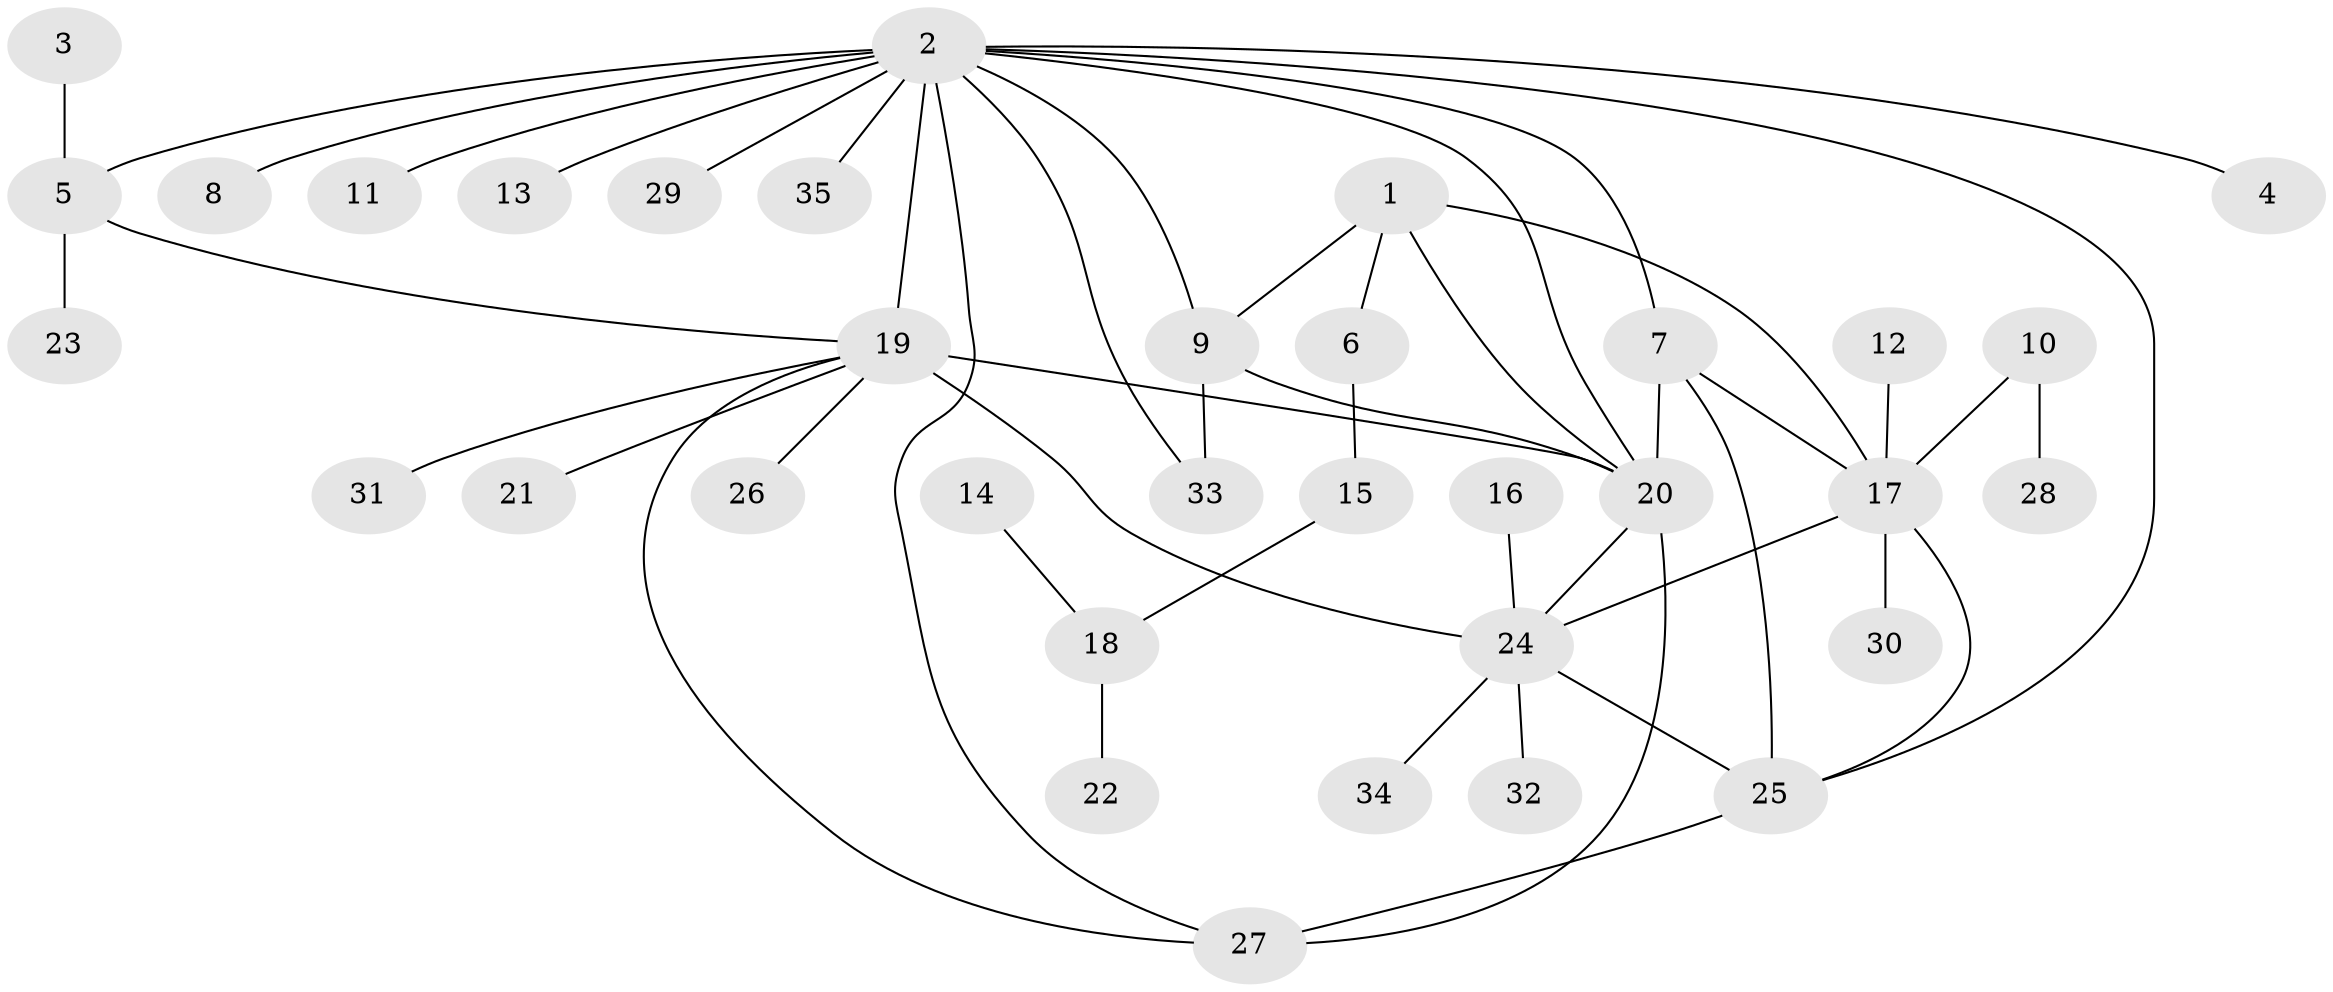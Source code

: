 // original degree distribution, {6: 0.057971014492753624, 7: 0.028985507246376812, 5: 0.08695652173913043, 8: 0.028985507246376812, 4: 0.057971014492753624, 2: 0.18840579710144928, 1: 0.4782608695652174, 3: 0.07246376811594203}
// Generated by graph-tools (version 1.1) at 2025/26/03/09/25 03:26:44]
// undirected, 35 vertices, 49 edges
graph export_dot {
graph [start="1"]
  node [color=gray90,style=filled];
  1;
  2;
  3;
  4;
  5;
  6;
  7;
  8;
  9;
  10;
  11;
  12;
  13;
  14;
  15;
  16;
  17;
  18;
  19;
  20;
  21;
  22;
  23;
  24;
  25;
  26;
  27;
  28;
  29;
  30;
  31;
  32;
  33;
  34;
  35;
  1 -- 6 [weight=1.0];
  1 -- 9 [weight=1.0];
  1 -- 17 [weight=1.0];
  1 -- 20 [weight=1.0];
  2 -- 4 [weight=1.0];
  2 -- 5 [weight=1.0];
  2 -- 7 [weight=1.0];
  2 -- 8 [weight=1.0];
  2 -- 9 [weight=1.0];
  2 -- 11 [weight=1.0];
  2 -- 13 [weight=1.0];
  2 -- 19 [weight=3.0];
  2 -- 20 [weight=1.0];
  2 -- 25 [weight=1.0];
  2 -- 27 [weight=1.0];
  2 -- 29 [weight=1.0];
  2 -- 33 [weight=1.0];
  2 -- 35 [weight=1.0];
  3 -- 5 [weight=1.0];
  5 -- 19 [weight=1.0];
  5 -- 23 [weight=1.0];
  6 -- 15 [weight=1.0];
  7 -- 17 [weight=1.0];
  7 -- 20 [weight=1.0];
  7 -- 25 [weight=1.0];
  9 -- 20 [weight=1.0];
  9 -- 33 [weight=1.0];
  10 -- 17 [weight=1.0];
  10 -- 28 [weight=1.0];
  12 -- 17 [weight=1.0];
  14 -- 18 [weight=1.0];
  15 -- 18 [weight=1.0];
  16 -- 24 [weight=1.0];
  17 -- 24 [weight=1.0];
  17 -- 25 [weight=1.0];
  17 -- 30 [weight=1.0];
  18 -- 22 [weight=1.0];
  19 -- 20 [weight=1.0];
  19 -- 21 [weight=1.0];
  19 -- 24 [weight=2.0];
  19 -- 26 [weight=1.0];
  19 -- 27 [weight=1.0];
  19 -- 31 [weight=1.0];
  20 -- 24 [weight=1.0];
  20 -- 27 [weight=1.0];
  24 -- 25 [weight=1.0];
  24 -- 32 [weight=1.0];
  24 -- 34 [weight=1.0];
  25 -- 27 [weight=1.0];
}
